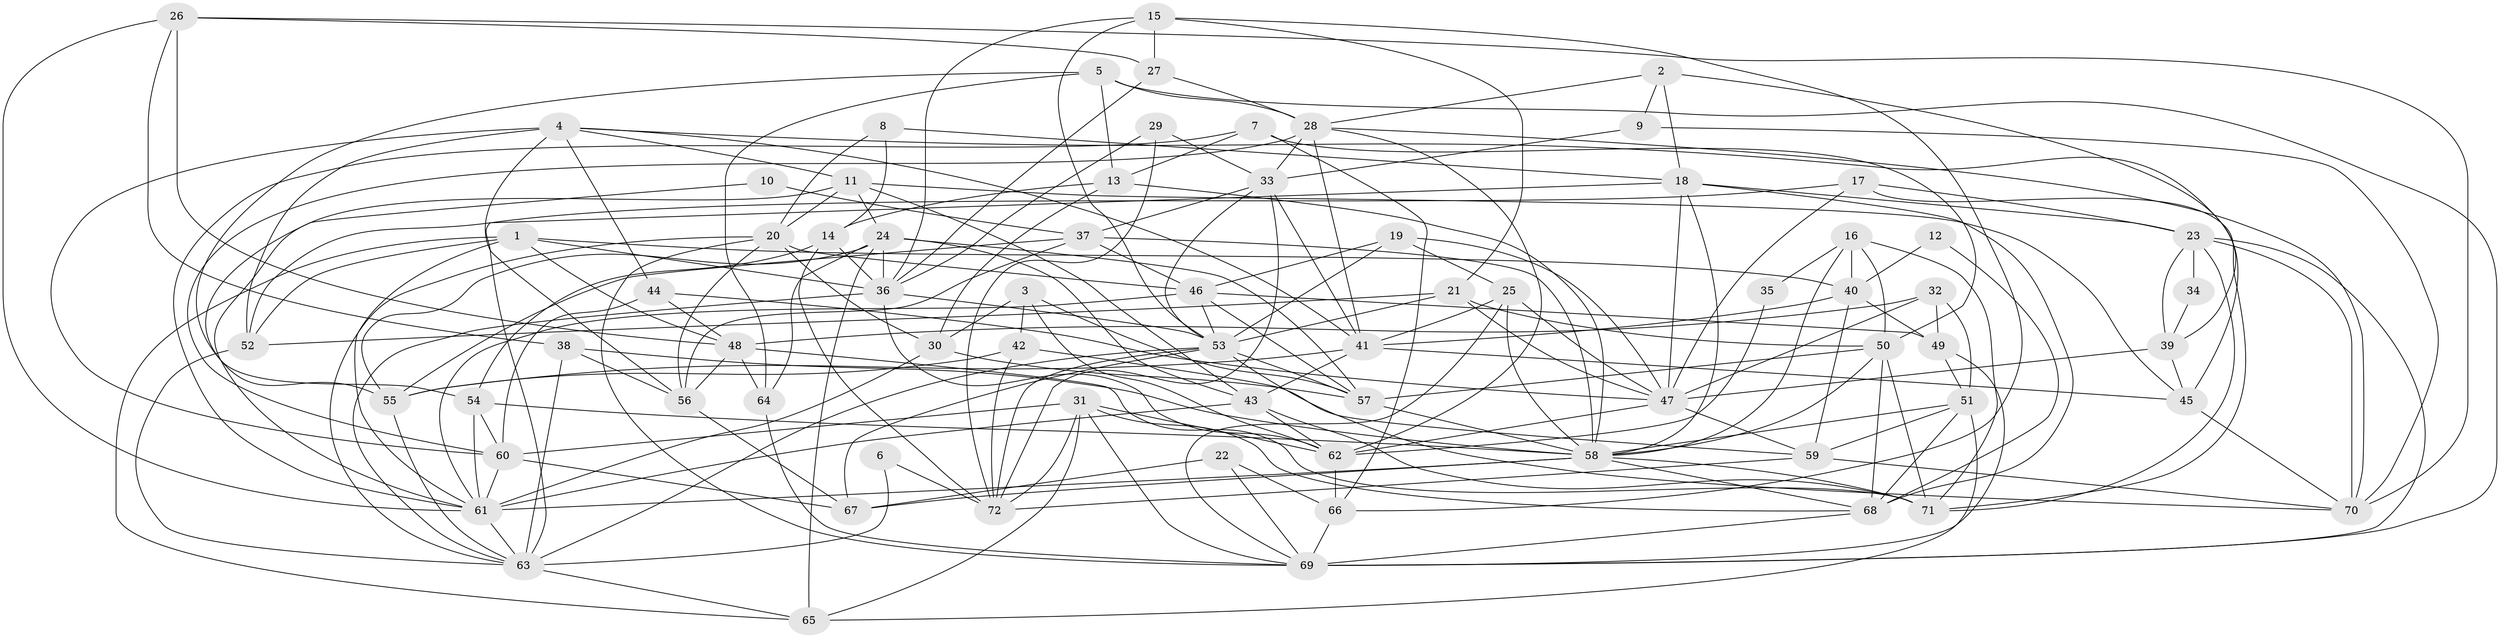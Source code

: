 // original degree distribution, {3: 0.23776223776223776, 5: 0.16783216783216784, 4: 0.32167832167832167, 6: 0.07692307692307693, 8: 0.013986013986013986, 2: 0.13986013986013987, 7: 0.03496503496503497, 9: 0.006993006993006993}
// Generated by graph-tools (version 1.1) at 2025/26/03/09/25 03:26:12]
// undirected, 72 vertices, 208 edges
graph export_dot {
graph [start="1"]
  node [color=gray90,style=filled];
  1;
  2;
  3;
  4;
  5;
  6;
  7;
  8;
  9;
  10;
  11;
  12;
  13;
  14;
  15;
  16;
  17;
  18;
  19;
  20;
  21;
  22;
  23;
  24;
  25;
  26;
  27;
  28;
  29;
  30;
  31;
  32;
  33;
  34;
  35;
  36;
  37;
  38;
  39;
  40;
  41;
  42;
  43;
  44;
  45;
  46;
  47;
  48;
  49;
  50;
  51;
  52;
  53;
  54;
  55;
  56;
  57;
  58;
  59;
  60;
  61;
  62;
  63;
  64;
  65;
  66;
  67;
  68;
  69;
  70;
  71;
  72;
  1 -- 36 [weight=1.0];
  1 -- 40 [weight=3.0];
  1 -- 48 [weight=1.0];
  1 -- 52 [weight=1.0];
  1 -- 61 [weight=1.0];
  1 -- 65 [weight=1.0];
  2 -- 9 [weight=1.0];
  2 -- 18 [weight=1.0];
  2 -- 28 [weight=1.0];
  2 -- 39 [weight=1.0];
  3 -- 30 [weight=1.0];
  3 -- 42 [weight=1.0];
  3 -- 57 [weight=1.0];
  3 -- 62 [weight=1.0];
  4 -- 11 [weight=1.0];
  4 -- 41 [weight=1.0];
  4 -- 44 [weight=1.0];
  4 -- 45 [weight=1.0];
  4 -- 52 [weight=1.0];
  4 -- 56 [weight=1.0];
  4 -- 60 [weight=1.0];
  5 -- 13 [weight=1.0];
  5 -- 28 [weight=1.0];
  5 -- 54 [weight=1.0];
  5 -- 64 [weight=1.0];
  5 -- 69 [weight=1.0];
  6 -- 63 [weight=1.0];
  6 -- 72 [weight=1.0];
  7 -- 13 [weight=1.0];
  7 -- 50 [weight=1.0];
  7 -- 61 [weight=1.0];
  7 -- 66 [weight=1.0];
  8 -- 14 [weight=1.0];
  8 -- 18 [weight=1.0];
  8 -- 20 [weight=1.0];
  9 -- 33 [weight=1.0];
  9 -- 70 [weight=1.0];
  10 -- 37 [weight=1.0];
  10 -- 55 [weight=1.0];
  11 -- 20 [weight=1.0];
  11 -- 24 [weight=1.0];
  11 -- 43 [weight=1.0];
  11 -- 45 [weight=1.0];
  11 -- 61 [weight=1.0];
  12 -- 40 [weight=1.0];
  12 -- 68 [weight=1.0];
  13 -- 14 [weight=1.0];
  13 -- 30 [weight=1.0];
  13 -- 58 [weight=1.0];
  14 -- 36 [weight=1.0];
  14 -- 54 [weight=1.0];
  14 -- 72 [weight=1.0];
  15 -- 21 [weight=1.0];
  15 -- 27 [weight=1.0];
  15 -- 36 [weight=1.0];
  15 -- 53 [weight=1.0];
  15 -- 66 [weight=1.0];
  16 -- 35 [weight=1.0];
  16 -- 40 [weight=1.0];
  16 -- 50 [weight=1.0];
  16 -- 58 [weight=1.0];
  16 -- 71 [weight=1.0];
  17 -- 23 [weight=1.0];
  17 -- 47 [weight=1.0];
  17 -- 52 [weight=1.0];
  17 -- 71 [weight=1.0];
  18 -- 23 [weight=1.0];
  18 -- 47 [weight=1.0];
  18 -- 58 [weight=1.0];
  18 -- 63 [weight=1.0];
  18 -- 68 [weight=1.0];
  19 -- 25 [weight=1.0];
  19 -- 46 [weight=1.0];
  19 -- 47 [weight=1.0];
  19 -- 53 [weight=1.0];
  20 -- 30 [weight=1.0];
  20 -- 46 [weight=1.0];
  20 -- 56 [weight=1.0];
  20 -- 63 [weight=1.0];
  20 -- 69 [weight=1.0];
  21 -- 47 [weight=1.0];
  21 -- 50 [weight=1.0];
  21 -- 52 [weight=2.0];
  21 -- 53 [weight=2.0];
  22 -- 66 [weight=1.0];
  22 -- 67 [weight=1.0];
  22 -- 69 [weight=1.0];
  23 -- 34 [weight=1.0];
  23 -- 39 [weight=1.0];
  23 -- 69 [weight=1.0];
  23 -- 70 [weight=1.0];
  23 -- 71 [weight=1.0];
  24 -- 36 [weight=1.0];
  24 -- 43 [weight=1.0];
  24 -- 55 [weight=1.0];
  24 -- 57 [weight=1.0];
  24 -- 64 [weight=1.0];
  24 -- 65 [weight=1.0];
  25 -- 41 [weight=1.0];
  25 -- 47 [weight=1.0];
  25 -- 58 [weight=1.0];
  25 -- 69 [weight=1.0];
  26 -- 27 [weight=1.0];
  26 -- 38 [weight=1.0];
  26 -- 48 [weight=1.0];
  26 -- 61 [weight=1.0];
  26 -- 70 [weight=1.0];
  27 -- 28 [weight=1.0];
  27 -- 36 [weight=1.0];
  28 -- 33 [weight=1.0];
  28 -- 41 [weight=1.0];
  28 -- 60 [weight=1.0];
  28 -- 62 [weight=1.0];
  28 -- 70 [weight=1.0];
  29 -- 33 [weight=1.0];
  29 -- 36 [weight=1.0];
  29 -- 72 [weight=1.0];
  30 -- 57 [weight=1.0];
  30 -- 61 [weight=1.0];
  31 -- 60 [weight=1.0];
  31 -- 62 [weight=1.0];
  31 -- 65 [weight=1.0];
  31 -- 68 [weight=1.0];
  31 -- 69 [weight=1.0];
  31 -- 72 [weight=1.0];
  32 -- 47 [weight=1.0];
  32 -- 48 [weight=1.0];
  32 -- 49 [weight=1.0];
  32 -- 51 [weight=1.0];
  33 -- 37 [weight=1.0];
  33 -- 41 [weight=1.0];
  33 -- 53 [weight=1.0];
  33 -- 72 [weight=1.0];
  34 -- 39 [weight=1.0];
  35 -- 62 [weight=1.0];
  36 -- 53 [weight=1.0];
  36 -- 62 [weight=1.0];
  36 -- 63 [weight=1.0];
  37 -- 46 [weight=1.0];
  37 -- 55 [weight=1.0];
  37 -- 56 [weight=1.0];
  37 -- 58 [weight=1.0];
  38 -- 56 [weight=1.0];
  38 -- 58 [weight=1.0];
  38 -- 63 [weight=1.0];
  39 -- 45 [weight=1.0];
  39 -- 47 [weight=1.0];
  40 -- 41 [weight=1.0];
  40 -- 49 [weight=1.0];
  40 -- 59 [weight=2.0];
  41 -- 43 [weight=1.0];
  41 -- 45 [weight=1.0];
  41 -- 55 [weight=1.0];
  42 -- 55 [weight=1.0];
  42 -- 59 [weight=1.0];
  42 -- 72 [weight=1.0];
  43 -- 61 [weight=2.0];
  43 -- 62 [weight=1.0];
  43 -- 71 [weight=1.0];
  44 -- 47 [weight=1.0];
  44 -- 48 [weight=1.0];
  44 -- 60 [weight=1.0];
  45 -- 70 [weight=1.0];
  46 -- 49 [weight=1.0];
  46 -- 53 [weight=1.0];
  46 -- 57 [weight=1.0];
  46 -- 61 [weight=1.0];
  47 -- 59 [weight=1.0];
  47 -- 62 [weight=1.0];
  48 -- 56 [weight=1.0];
  48 -- 64 [weight=1.0];
  48 -- 71 [weight=1.0];
  49 -- 51 [weight=1.0];
  49 -- 69 [weight=1.0];
  50 -- 57 [weight=1.0];
  50 -- 58 [weight=1.0];
  50 -- 68 [weight=1.0];
  50 -- 71 [weight=1.0];
  51 -- 58 [weight=1.0];
  51 -- 59 [weight=1.0];
  51 -- 65 [weight=1.0];
  51 -- 68 [weight=1.0];
  52 -- 63 [weight=1.0];
  53 -- 57 [weight=1.0];
  53 -- 63 [weight=1.0];
  53 -- 67 [weight=1.0];
  53 -- 70 [weight=1.0];
  53 -- 72 [weight=1.0];
  54 -- 58 [weight=1.0];
  54 -- 60 [weight=1.0];
  54 -- 61 [weight=1.0];
  55 -- 63 [weight=1.0];
  56 -- 67 [weight=1.0];
  57 -- 58 [weight=1.0];
  58 -- 61 [weight=1.0];
  58 -- 67 [weight=1.0];
  58 -- 68 [weight=1.0];
  58 -- 71 [weight=1.0];
  59 -- 70 [weight=1.0];
  59 -- 72 [weight=1.0];
  60 -- 61 [weight=1.0];
  60 -- 67 [weight=1.0];
  61 -- 63 [weight=1.0];
  62 -- 66 [weight=1.0];
  63 -- 65 [weight=1.0];
  64 -- 69 [weight=1.0];
  66 -- 69 [weight=1.0];
  68 -- 69 [weight=1.0];
}
